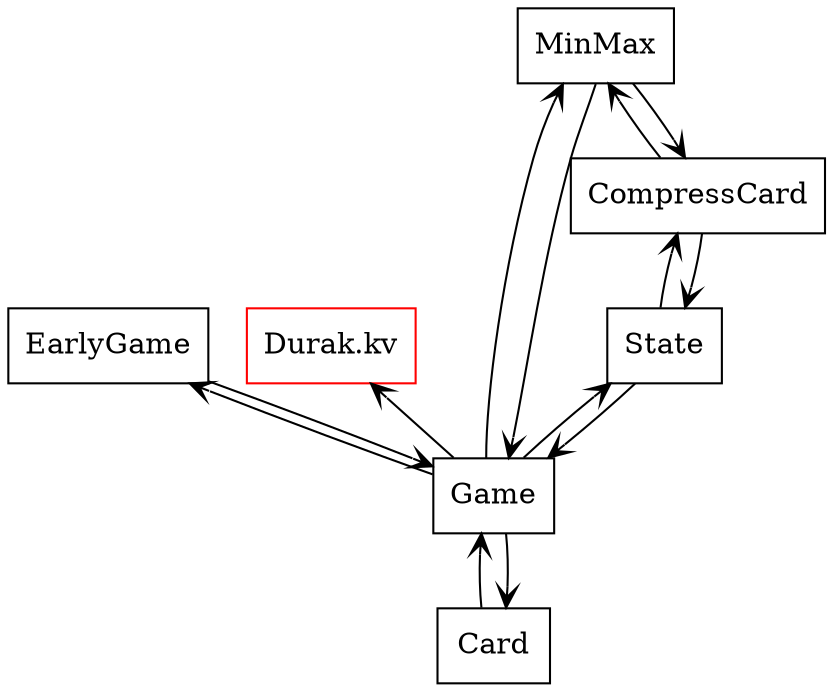 digraph "packages" {
rankdir=BT
charset="utf-8"
"Card" [color="black", label="Card", shape="box", style="solid"];
"Durak.kv" [color="red", label="Durak.kv", shape="box", style="solid"];
"CompressCard" [color="black", label="CompressCard", shape="box", style="solid"];
"EarlyGame" [color="black", label="EarlyGame", shape="box", style="solid"];
"Game" [color="black", label="Game", shape="box", style="solid"];
"MinMax" [color="black", label="MinMax", shape="box", style="solid"];
"State" [color="black", label="State", shape="box", style="solid"];
"Game" -> "Card" [arrowhead="open", dir="forward", arrowtail="open"];
"Card" -> "Game" [arrowhead="open", dir="forward", arrowtail="open"];
"MinMax" -> "CompressCard" [arrowhead="open", dir="forward", arrowtail="open"];
"CompressCard" -> "MinMax" [arrowhead="open", dir="forward", arrowtail="open"];
"Game" -> "EarlyGame" [arrowhead="open", dir="forward", arrowtail="open"];
"EarlyGame" -> "Game" [arrowhead="open", dir="forward", arrowtail="open"];
"Game" -> "MinMax" [arrowhead="open", dir="forward", arrowtail="open"];
"MinMax" -> "Game" [arrowhead="open", dir="forward", arrowtail="open"];
"Game" -> "State" [arrowhead="open", dir="forward", arrowtail="open"];
"State" -> "Game" [arrowhead="open", dir="forward", arrowtail="open"];
"State" -> "CompressCard" [arrowhead="open", dir="forward", arrowtail="open"];
"CompressCard" -> "State" [arrowhead="open", dir="forward", arrowtail="open"];
"Game" -> "Durak.kv" [arrowhead="open", dir="forward"];
}

